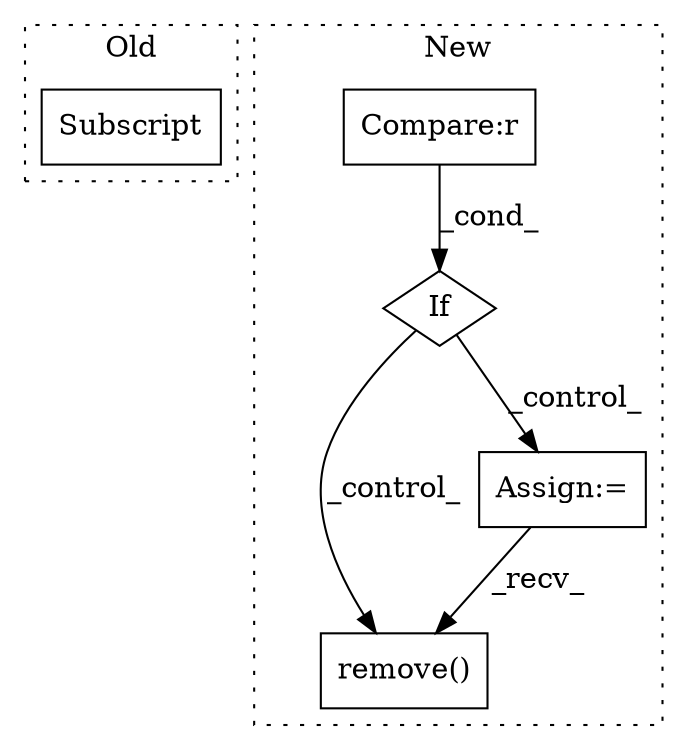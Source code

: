 digraph G {
subgraph cluster0 {
1 [label="Subscript" a="63" s="5473,0" l="25,0" shape="box"];
label = "Old";
style="dotted";
}
subgraph cluster1 {
2 [label="remove()" a="75" s="7044,7070" l="17,1" shape="box"];
3 [label="If" a="96" s="6007" l="3" shape="diamond"];
4 [label="Compare:r" a="40" s="6010" l="10" shape="box"];
5 [label="Assign:=" a="68" s="7001" l="3" shape="box"];
label = "New";
style="dotted";
}
3 -> 2 [label="_control_"];
3 -> 5 [label="_control_"];
4 -> 3 [label="_cond_"];
5 -> 2 [label="_recv_"];
}